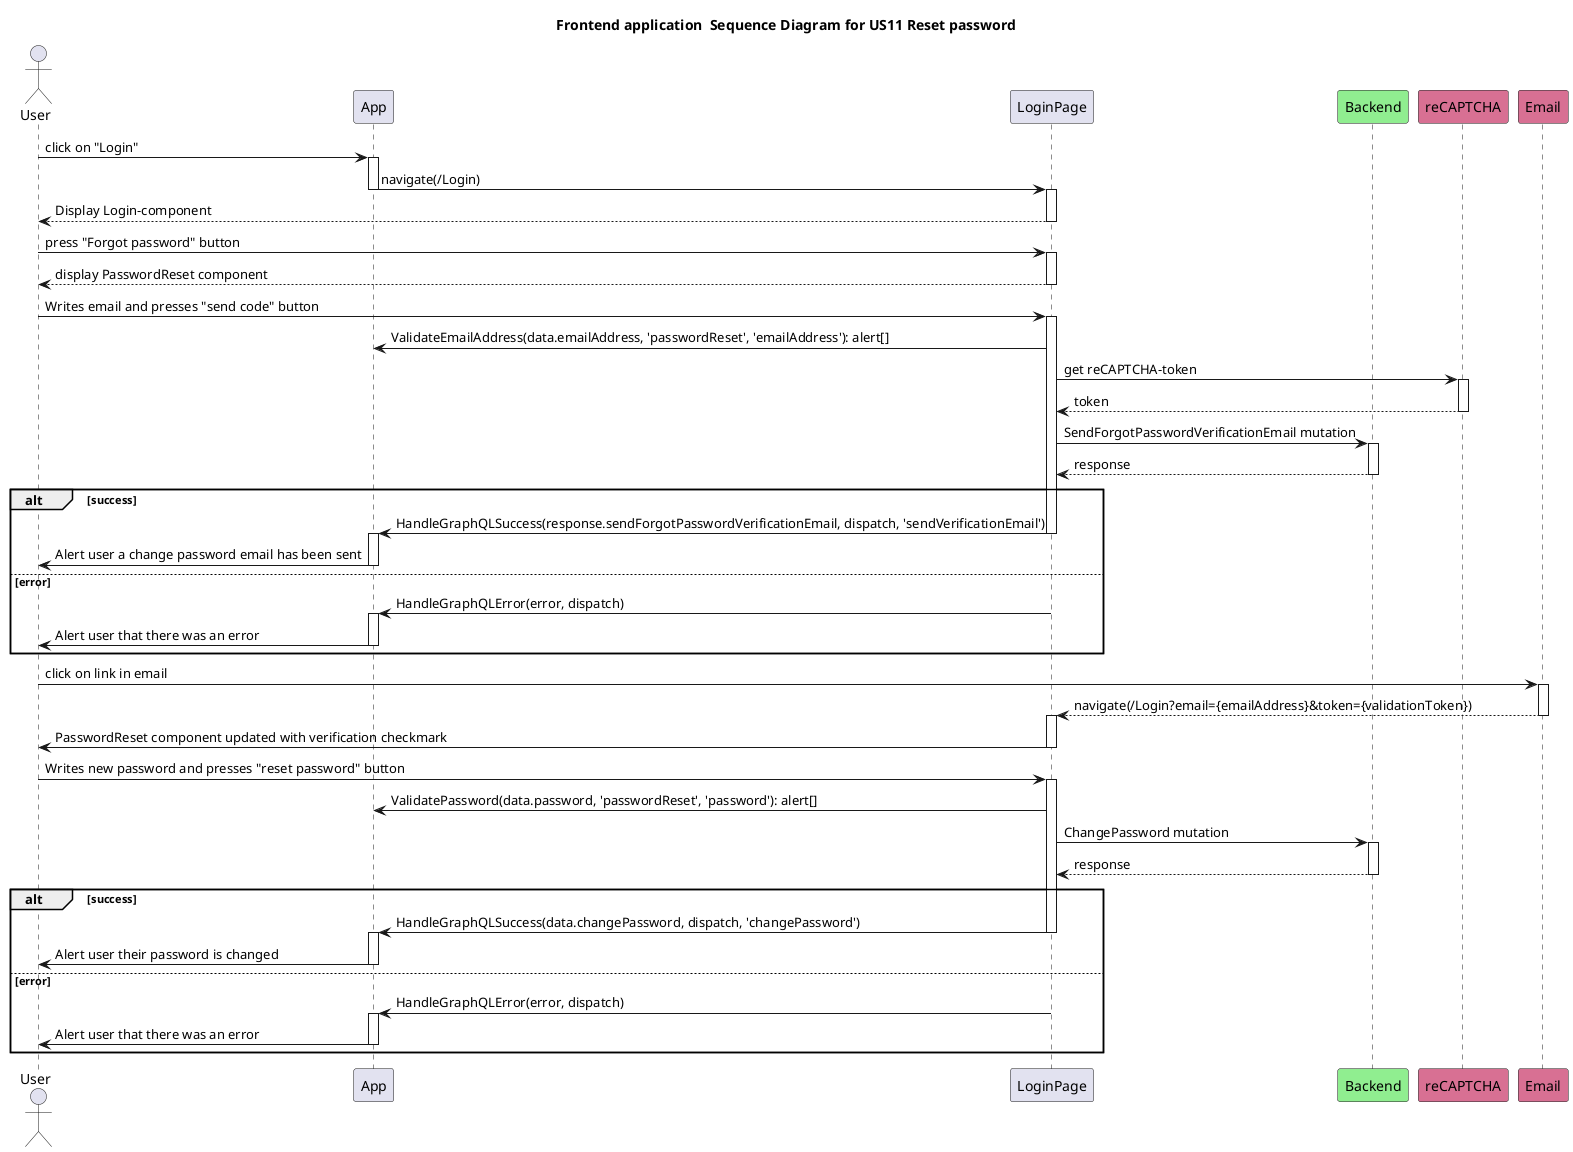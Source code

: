 @startuml "System Sequence Diagram for Register Flow"
title Frontend application  Sequence Diagram for US11 Reset password
actor User as user

participant "App" as App
participant "LoginPage" as LoginPage

participant "Backend" as be #LightGreen

participant "reCAPTCHA" as reCap #PaleVioletRed
participant "Email" as em #PaleVioletRed


user -> App: click on "Login"
activate App
App -> LoginPage: navigate(/Login)
deactivate App
activate LoginPage
LoginPage --> user: Display Login-component
deactivate LoginPage
user -> LoginPage: press "Forgot password" button
activate LoginPage  
LoginPage --> user: display PasswordReset component
deactivate LoginPage
user -> LoginPage: Writes email and presses "send code" button
activate LoginPage
LoginPage -> App: ValidateEmailAddress(data.emailAddress, 'passwordReset', 'emailAddress'): alert[]


LoginPage -> reCap: get reCAPTCHA-token
activate reCap
reCap --> LoginPage: token
deactivate reCap
LoginPage -> be: SendForgotPasswordVerificationEmail mutation
activate be
be --> LoginPage: response 
deactivate be
alt success
  LoginPage -> App: HandleGraphQLSuccess(response.sendForgotPasswordVerificationEmail, dispatch, 'sendVerificationEmail')
  deactivate LoginPage
    activate App
  App -> user: Alert user a change password email has been sent
    deactivate App
else error
    LoginPage -> App: HandleGraphQLError(error, dispatch) 
    activate App
    App -> user: Alert user that there was an error  
    deactivate App
end

user -> em: click on link in email
activate em
em --> LoginPage : navigate(/Login?email={emailAddress}&token={validationToken})
deactivate em
activate LoginPage
LoginPage -> user: PasswordReset component updated with verification checkmark
deactivate LoginPage
user -> LoginPage: Writes new password and presses "reset password" button
activate LoginPage
LoginPage -> App: ValidatePassword(data.password, 'passwordReset', 'password'): alert[]
LoginPage -> be: ChangePassword mutation
activate be
be --> LoginPage: response
deactivate be

alt success
  LoginPage -> App: HandleGraphQLSuccess(data.changePassword, dispatch, 'changePassword')
  deactivate LoginPage
    activate App
  App -> user: Alert user their password is changed
    deactivate App
else error
    LoginPage -> App: HandleGraphQLError(error, dispatch) 
    activate App
    App -> user: Alert user that there was an error  
    deactivate App
end






@enduml
